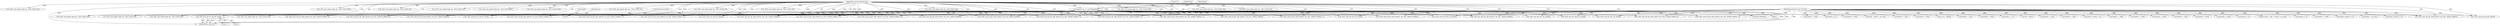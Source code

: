 digraph "0_radare2_bbb4af56003c1afdad67af0c4339267ca38b1017@pointer" {
"1000992" [label="(Call,_6502_anal_esil_inc_reg (op, data[0], \"-\"))"];
"1000278" [label="(Call,memset (op, '\0', sizeof (RAnalOp)))"];
"1000265" [label="(MethodParameterIn,RAnalOp *op)"];
"1000267" [label="(MethodParameterIn,const ut8 *data)"];
"1001415" [label="(Call,data[0] == 0xa9)"];
"1000992" [label="(Call,_6502_anal_esil_inc_reg (op, data[0], \"-\"))"];
"1000662" [label="(Call,_6502_anal_esil_get_addr_pattern1 (op, data, addrbuf, buffsize))"];
"1000994" [label="(Call,data[0])"];
"1001310" [label="(Call,data[2] << 8)"];
"1001063" [label="(Call,data[0] == 0xe0)"];
"1000267" [label="(MethodParameterIn,const ut8 *data)"];
"1000688" [label="(Call,_6502_anal_update_flags (op, _6502_FLAGS_NZ))"];
"1001171" [label="(Call,addr + data[1] + op->size)"];
"1001018" [label="(Call,data[0] == 0xc9)"];
"1001576" [label="(Call,_6502_anal_esil_get_addr_pattern3 (op, data, addrbuf, buffsize, 'x'))"];
"1000789" [label="(Call,data[0] == 0x4a)"];
"1000596" [label="(Call,_6502_anal_update_flags (op, _6502_FLAGS_BNZ))"];
"1000306" [label="(Call,op->id = data[0])"];
"1000847" [label="(Call,_6502_anal_esil_get_addr_pattern2 (op, data, addrbuf, buffsize, 'x'))"];
"1000774" [label="(Call,_6502_anal_update_flags (op, _6502_FLAGS_NZ))"];
"1000957" [label="(Call,_6502_anal_update_flags (op, _6502_FLAGS_NZ))"];
"1000285" [label="(Identifier,op)"];
"1000918" [label="(Call,_6502_anal_esil_get_addr_pattern2 (op, data, addrbuf, buffsize, 'x'))"];
"1000833" [label="(Call,data[0] == 0x2a)"];
"1000645" [label="(Call,_6502_anal_update_flags (op, _6502_FLAGS_NZ))"];
"1000265" [label="(MethodParameterIn,RAnalOp *op)"];
"1000746" [label="(Call,data[0] == 0x0a)"];
"1001038" [label="(Call,_6502_anal_update_flags (op, _6502_FLAGS_BNZ))"];
"1000993" [label="(Identifier,op)"];
"1001162" [label="(Call,data[1] <= 127)"];
"1001083" [label="(Call,_6502_anal_update_flags (op, _6502_FLAGS_BNZ))"];
"1001533" [label="(Call,_6502_anal_esil_get_addr_pattern1 (op, data, addrbuf, buffsize))"];
"1001188" [label="(Call,256 - data[1])"];
"1000890" [label="(Call,_6502_anal_esil_get_addr_pattern2 (op, data, addrbuf, buffsize, 'x'))"];
"1001456" [label="(Call,data[0] == 0xa2)"];
"1000876" [label="(Call,data[0] == 0x6a)"];
"1001661" [label="(Call,_6502_anal_esil_mov (op, data[0]))"];
"1001476" [label="(Call,_6502_anal_update_flags (op, _6502_FLAGS_NZ))"];
"1000278" [label="(Call,memset (op, '\0', sizeof (RAnalOp)))"];
"1000269" [label="(Block,)"];
"1001409" [label="(Call,_6502_anal_esil_get_addr_pattern1 (op, data, addrbuf, buffsize))"];
"1001226" [label="(Call,data[1] | data[2] << 8)"];
"1000998" [label="(ControlStructure,break;)"];
"1001612" [label="(Call,_6502_anal_esil_push (op, data[0]))"];
"1000527" [label="(Call,data[0] == 0x69)"];
"1001012" [label="(Call,_6502_anal_esil_get_addr_pattern1 (op, data, addrbuf, buffsize))"];
"1001435" [label="(Call,_6502_anal_update_flags (op, _6502_FLAGS_NZ))"];
"1000905" [label="(Call,_6502_anal_update_flags (op, _6502_FLAGS_NZ))"];
"1001705" [label="(Call,_6502_anal_esil_mov (op, data[0]))"];
"1000479" [label="(Call,_6502_anal_esil_flags (op, data[0]))"];
"1000547" [label="(Call,_6502_anal_update_flags (op, _6502_FLAGS_NZ))"];
"1001683" [label="(Call,_6502_anal_esil_mov (op, data[0]))"];
"1000576" [label="(Call,data[0] == 0xe9)"];
"1000625" [label="(Call,data[0] == 0x09)"];
"1000492" [label="(Call,_6502_anal_esil_get_addr_pattern3 (op, data, addrbuf, buffsize, 0))"];
"1000997" [label="(Literal,\"-\")"];
"1001554" [label="(Call,_6502_anal_esil_get_addr_pattern2 (op, data, addrbuf, buffsize, 'y'))"];
"1000619" [label="(Call,_6502_anal_esil_get_addr_pattern1 (op, data, addrbuf, buffsize))"];
"1001108" [label="(Call,data[0] == 0xc0)"];
"1000668" [label="(Call,data[0] == 0x29)"];
"1001641" [label="(Call,_6502_anal_esil_pop (op, data[0]))"];
"1001056" [label="(Call,_6502_anal_esil_get_addr_pattern3 (op, data, addrbuf, buffsize, 0))"];
"1001101" [label="(Call,_6502_anal_esil_get_addr_pattern3 (op, data, addrbuf, buffsize, 0))"];
"1001497" [label="(Call,data[0] == 0xa0)"];
"1001230" [label="(Call,data[2] << 8)"];
"1000818" [label="(Call,_6502_anal_update_flags (op, _6502_FLAGS_NZ))"];
"1000570" [label="(Call,_6502_anal_esil_get_addr_pattern1 (op, data, addrbuf, buffsize))"];
"1001167" [label="(Call,op->jump = addr + data[1] + op->size)"];
"1001274" [label="(Call,data[2] << 8)"];
"1000973" [label="(Call,_6502_anal_esil_inc_reg (op, data[0], \"+\"))"];
"1000279" [label="(Identifier,op)"];
"1000711" [label="(Call,data[0] == 0x49)"];
"1000931" [label="(Call,_6502_anal_update_flags (op, _6502_FLAGS_NZ))"];
"1001449" [label="(Call,_6502_anal_esil_get_addr_pattern2 (op, data, addrbuf, buffsize, 'y'))"];
"1000281" [label="(Call,sizeof (RAnalOp))"];
"1000803" [label="(Call,_6502_anal_esil_get_addr_pattern2 (op, data, addrbuf, buffsize, 'x'))"];
"1000944" [label="(Call,_6502_anal_esil_get_addr_pattern2 (op, data, addrbuf, buffsize, 'x'))"];
"1001205" [label="(Call,_6502_anal_esil_ccall (op, data[0]))"];
"1001715" [label="(MethodReturn,static int)"];
"1000521" [label="(Call,_6502_anal_esil_get_addr_pattern1 (op, data, addrbuf, buffsize))"];
"1001128" [label="(Call,_6502_anal_update_flags (op, _6502_FLAGS_BNZ))"];
"1000280" [label="(Literal,'\0')"];
"1001306" [label="(Call,data[1] | data[2] << 8)"];
"1001490" [label="(Call,_6502_anal_esil_get_addr_pattern3 (op, data, addrbuf, buffsize, 'x'))"];
"1000760" [label="(Call,_6502_anal_esil_get_addr_pattern2 (op, data, addrbuf, buffsize, 'x'))"];
"1000705" [label="(Call,_6502_anal_esil_get_addr_pattern1 (op, data, addrbuf, buffsize))"];
"1001517" [label="(Call,_6502_anal_update_flags (op, _6502_FLAGS_NZ))"];
"1000731" [label="(Call,_6502_anal_update_flags (op, _6502_FLAGS_NZ))"];
"1000322" [label="(Block,)"];
"1000861" [label="(Call,_6502_anal_update_flags (op, _6502_FLAGS_NZ))"];
"1001173" [label="(Call,data[1] + op->size)"];
"1001270" [label="(Call,data[1] | data[2] << 8)"];
"1000992" -> "1000322"  [label="AST: "];
"1000992" -> "1000997"  [label="CFG: "];
"1000993" -> "1000992"  [label="AST: "];
"1000994" -> "1000992"  [label="AST: "];
"1000997" -> "1000992"  [label="AST: "];
"1000998" -> "1000992"  [label="CFG: "];
"1000992" -> "1001715"  [label="DDG: "];
"1000992" -> "1001715"  [label="DDG: "];
"1000992" -> "1001715"  [label="DDG: "];
"1000278" -> "1000992"  [label="DDG: "];
"1000265" -> "1000992"  [label="DDG: "];
"1000267" -> "1000992"  [label="DDG: "];
"1000278" -> "1000269"  [label="AST: "];
"1000278" -> "1000281"  [label="CFG: "];
"1000279" -> "1000278"  [label="AST: "];
"1000280" -> "1000278"  [label="AST: "];
"1000281" -> "1000278"  [label="AST: "];
"1000285" -> "1000278"  [label="CFG: "];
"1000278" -> "1001715"  [label="DDG: "];
"1000278" -> "1001715"  [label="DDG: "];
"1000265" -> "1000278"  [label="DDG: "];
"1000278" -> "1000479"  [label="DDG: "];
"1000278" -> "1000492"  [label="DDG: "];
"1000278" -> "1000521"  [label="DDG: "];
"1000278" -> "1000570"  [label="DDG: "];
"1000278" -> "1000619"  [label="DDG: "];
"1000278" -> "1000662"  [label="DDG: "];
"1000278" -> "1000705"  [label="DDG: "];
"1000278" -> "1000760"  [label="DDG: "];
"1000278" -> "1000774"  [label="DDG: "];
"1000278" -> "1000803"  [label="DDG: "];
"1000278" -> "1000818"  [label="DDG: "];
"1000278" -> "1000847"  [label="DDG: "];
"1000278" -> "1000861"  [label="DDG: "];
"1000278" -> "1000890"  [label="DDG: "];
"1000278" -> "1000905"  [label="DDG: "];
"1000278" -> "1000918"  [label="DDG: "];
"1000278" -> "1000944"  [label="DDG: "];
"1000278" -> "1000973"  [label="DDG: "];
"1000278" -> "1001012"  [label="DDG: "];
"1000278" -> "1001056"  [label="DDG: "];
"1000278" -> "1001101"  [label="DDG: "];
"1000278" -> "1001205"  [label="DDG: "];
"1000278" -> "1001409"  [label="DDG: "];
"1000278" -> "1001449"  [label="DDG: "];
"1000278" -> "1001490"  [label="DDG: "];
"1000278" -> "1001533"  [label="DDG: "];
"1000278" -> "1001554"  [label="DDG: "];
"1000278" -> "1001576"  [label="DDG: "];
"1000278" -> "1001612"  [label="DDG: "];
"1000278" -> "1001641"  [label="DDG: "];
"1000278" -> "1001661"  [label="DDG: "];
"1000278" -> "1001683"  [label="DDG: "];
"1000278" -> "1001705"  [label="DDG: "];
"1000265" -> "1000263"  [label="AST: "];
"1000265" -> "1001715"  [label="DDG: "];
"1000265" -> "1000479"  [label="DDG: "];
"1000265" -> "1000492"  [label="DDG: "];
"1000265" -> "1000521"  [label="DDG: "];
"1000265" -> "1000547"  [label="DDG: "];
"1000265" -> "1000570"  [label="DDG: "];
"1000265" -> "1000596"  [label="DDG: "];
"1000265" -> "1000619"  [label="DDG: "];
"1000265" -> "1000645"  [label="DDG: "];
"1000265" -> "1000662"  [label="DDG: "];
"1000265" -> "1000688"  [label="DDG: "];
"1000265" -> "1000705"  [label="DDG: "];
"1000265" -> "1000731"  [label="DDG: "];
"1000265" -> "1000760"  [label="DDG: "];
"1000265" -> "1000774"  [label="DDG: "];
"1000265" -> "1000803"  [label="DDG: "];
"1000265" -> "1000818"  [label="DDG: "];
"1000265" -> "1000847"  [label="DDG: "];
"1000265" -> "1000861"  [label="DDG: "];
"1000265" -> "1000890"  [label="DDG: "];
"1000265" -> "1000905"  [label="DDG: "];
"1000265" -> "1000918"  [label="DDG: "];
"1000265" -> "1000931"  [label="DDG: "];
"1000265" -> "1000944"  [label="DDG: "];
"1000265" -> "1000957"  [label="DDG: "];
"1000265" -> "1000973"  [label="DDG: "];
"1000265" -> "1001012"  [label="DDG: "];
"1000265" -> "1001038"  [label="DDG: "];
"1000265" -> "1001056"  [label="DDG: "];
"1000265" -> "1001083"  [label="DDG: "];
"1000265" -> "1001101"  [label="DDG: "];
"1000265" -> "1001128"  [label="DDG: "];
"1000265" -> "1001205"  [label="DDG: "];
"1000265" -> "1001409"  [label="DDG: "];
"1000265" -> "1001435"  [label="DDG: "];
"1000265" -> "1001449"  [label="DDG: "];
"1000265" -> "1001476"  [label="DDG: "];
"1000265" -> "1001490"  [label="DDG: "];
"1000265" -> "1001517"  [label="DDG: "];
"1000265" -> "1001533"  [label="DDG: "];
"1000265" -> "1001554"  [label="DDG: "];
"1000265" -> "1001576"  [label="DDG: "];
"1000265" -> "1001612"  [label="DDG: "];
"1000265" -> "1001641"  [label="DDG: "];
"1000265" -> "1001661"  [label="DDG: "];
"1000265" -> "1001683"  [label="DDG: "];
"1000265" -> "1001705"  [label="DDG: "];
"1000267" -> "1000263"  [label="AST: "];
"1000267" -> "1001715"  [label="DDG: "];
"1000267" -> "1000306"  [label="DDG: "];
"1000267" -> "1000479"  [label="DDG: "];
"1000267" -> "1000492"  [label="DDG: "];
"1000267" -> "1000521"  [label="DDG: "];
"1000267" -> "1000527"  [label="DDG: "];
"1000267" -> "1000570"  [label="DDG: "];
"1000267" -> "1000576"  [label="DDG: "];
"1000267" -> "1000619"  [label="DDG: "];
"1000267" -> "1000625"  [label="DDG: "];
"1000267" -> "1000662"  [label="DDG: "];
"1000267" -> "1000668"  [label="DDG: "];
"1000267" -> "1000705"  [label="DDG: "];
"1000267" -> "1000711"  [label="DDG: "];
"1000267" -> "1000746"  [label="DDG: "];
"1000267" -> "1000760"  [label="DDG: "];
"1000267" -> "1000789"  [label="DDG: "];
"1000267" -> "1000803"  [label="DDG: "];
"1000267" -> "1000833"  [label="DDG: "];
"1000267" -> "1000847"  [label="DDG: "];
"1000267" -> "1000876"  [label="DDG: "];
"1000267" -> "1000890"  [label="DDG: "];
"1000267" -> "1000918"  [label="DDG: "];
"1000267" -> "1000944"  [label="DDG: "];
"1000267" -> "1000973"  [label="DDG: "];
"1000267" -> "1001012"  [label="DDG: "];
"1000267" -> "1001018"  [label="DDG: "];
"1000267" -> "1001056"  [label="DDG: "];
"1000267" -> "1001063"  [label="DDG: "];
"1000267" -> "1001101"  [label="DDG: "];
"1000267" -> "1001108"  [label="DDG: "];
"1000267" -> "1001162"  [label="DDG: "];
"1000267" -> "1001167"  [label="DDG: "];
"1000267" -> "1001171"  [label="DDG: "];
"1000267" -> "1001173"  [label="DDG: "];
"1000267" -> "1001188"  [label="DDG: "];
"1000267" -> "1001205"  [label="DDG: "];
"1000267" -> "1001226"  [label="DDG: "];
"1000267" -> "1001230"  [label="DDG: "];
"1000267" -> "1001270"  [label="DDG: "];
"1000267" -> "1001274"  [label="DDG: "];
"1000267" -> "1001306"  [label="DDG: "];
"1000267" -> "1001310"  [label="DDG: "];
"1000267" -> "1001409"  [label="DDG: "];
"1000267" -> "1001415"  [label="DDG: "];
"1000267" -> "1001449"  [label="DDG: "];
"1000267" -> "1001456"  [label="DDG: "];
"1000267" -> "1001490"  [label="DDG: "];
"1000267" -> "1001497"  [label="DDG: "];
"1000267" -> "1001533"  [label="DDG: "];
"1000267" -> "1001554"  [label="DDG: "];
"1000267" -> "1001576"  [label="DDG: "];
"1000267" -> "1001612"  [label="DDG: "];
"1000267" -> "1001641"  [label="DDG: "];
"1000267" -> "1001661"  [label="DDG: "];
"1000267" -> "1001683"  [label="DDG: "];
"1000267" -> "1001705"  [label="DDG: "];
}
